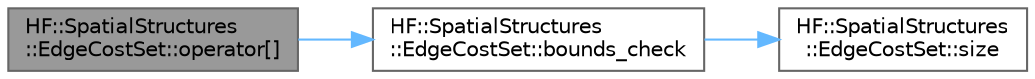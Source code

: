 digraph "HF::SpatialStructures::EdgeCostSet::operator[]"
{
 // LATEX_PDF_SIZE
  bgcolor="transparent";
  edge [fontname=Helvetica,fontsize=10,labelfontname=Helvetica,labelfontsize=10];
  node [fontname=Helvetica,fontsize=10,shape=box,height=0.2,width=0.4];
  rankdir="LR";
  Node1 [label="HF::SpatialStructures\l::EdgeCostSet::operator[]",height=0.2,width=0.4,color="gray40", fillcolor="grey60", style="filled", fontcolor="black",tooltip="Index internal values array."];
  Node1 -> Node2 [color="steelblue1",style="solid"];
  Node2 [label="HF::SpatialStructures\l::EdgeCostSet::bounds_check",height=0.2,width=0.4,color="grey40", fillcolor="white", style="filled",URL="$a01547.html#a4b139518bc0939554df19e83c8e0b916",tooltip=" "];
  Node2 -> Node3 [color="steelblue1",style="solid"];
  Node3 [label="HF::SpatialStructures\l::EdgeCostSet::size",height=0.2,width=0.4,color="grey40", fillcolor="white", style="filled",URL="$a01547.html#abc5ff8ee3175dca75cacbfbd592907db",tooltip="Get the size of this edge matrix."];
}

